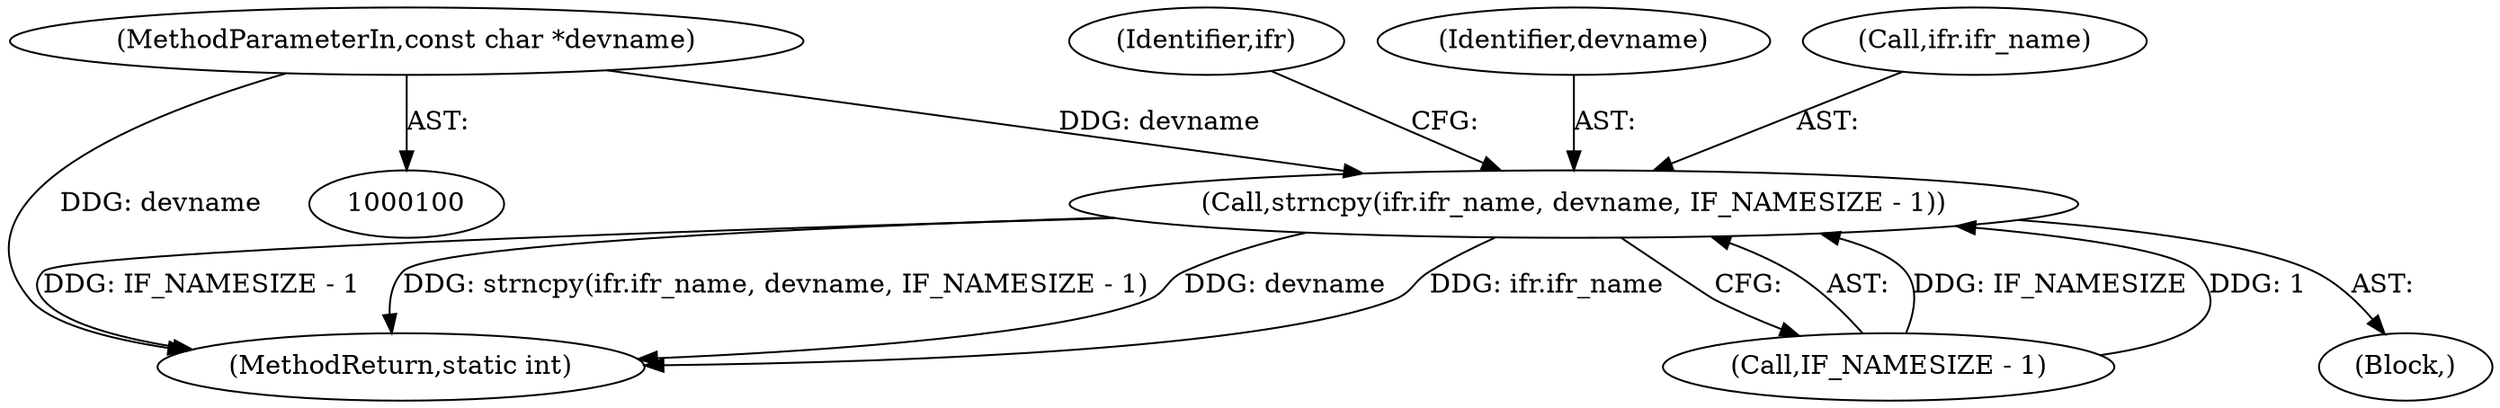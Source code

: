 digraph "0_Android_472271b153c5dc53c28beac55480a8d8434b2d5c_25@pointer" {
"1000101" [label="(MethodParameterIn,const char *devname)"];
"1000124" [label="(Call,strncpy(ifr.ifr_name, devname, IF_NAMESIZE - 1))"];
"1000134" [label="(Identifier,ifr)"];
"1000149" [label="(MethodReturn,static int)"];
"1000101" [label="(MethodParameterIn,const char *devname)"];
"1000129" [label="(Call,IF_NAMESIZE - 1)"];
"1000128" [label="(Identifier,devname)"];
"1000125" [label="(Call,ifr.ifr_name)"];
"1000102" [label="(Block,)"];
"1000124" [label="(Call,strncpy(ifr.ifr_name, devname, IF_NAMESIZE - 1))"];
"1000101" -> "1000100"  [label="AST: "];
"1000101" -> "1000149"  [label="DDG: devname"];
"1000101" -> "1000124"  [label="DDG: devname"];
"1000124" -> "1000102"  [label="AST: "];
"1000124" -> "1000129"  [label="CFG: "];
"1000125" -> "1000124"  [label="AST: "];
"1000128" -> "1000124"  [label="AST: "];
"1000129" -> "1000124"  [label="AST: "];
"1000134" -> "1000124"  [label="CFG: "];
"1000124" -> "1000149"  [label="DDG: ifr.ifr_name"];
"1000124" -> "1000149"  [label="DDG: IF_NAMESIZE - 1"];
"1000124" -> "1000149"  [label="DDG: strncpy(ifr.ifr_name, devname, IF_NAMESIZE - 1)"];
"1000124" -> "1000149"  [label="DDG: devname"];
"1000129" -> "1000124"  [label="DDG: IF_NAMESIZE"];
"1000129" -> "1000124"  [label="DDG: 1"];
}
